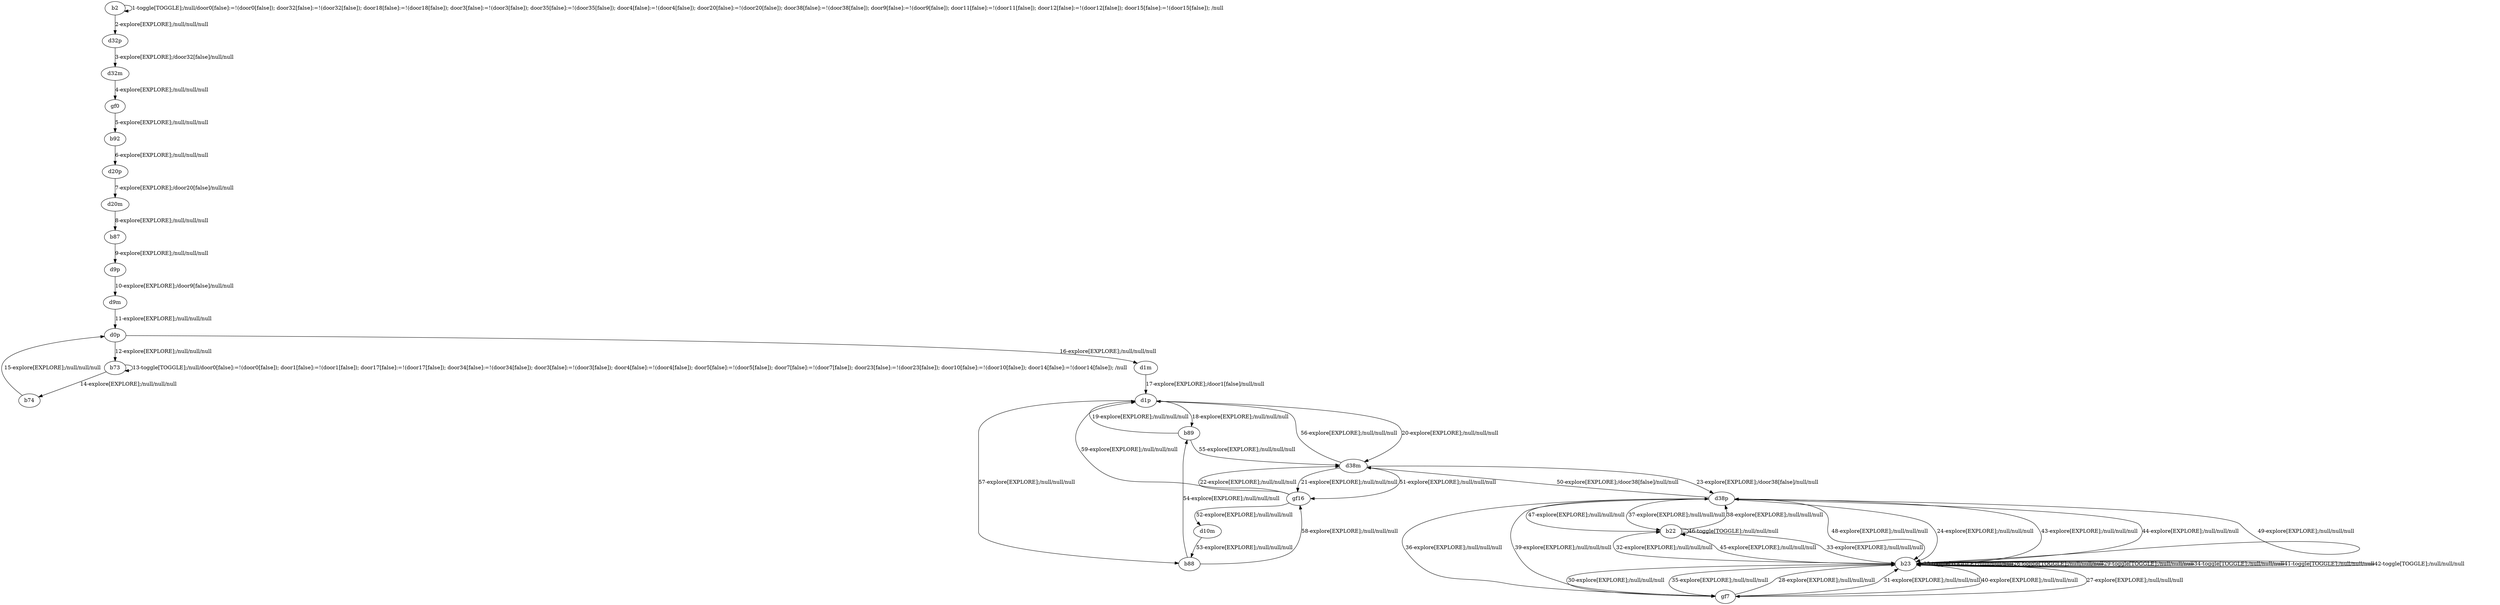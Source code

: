 # Total number of goals covered by this test: 11
# b23 --> b22
# gf7 --> b23
# b23 --> d38p
# b22 --> d38p
# b23 --> gf7
# b88 --> gf16
# b22 --> b22
# d38p --> b22
# b23 --> b23
# b22 --> b23
# d38p --> b23

digraph g {
"b2" -> "b2" [label = "1-toggle[TOGGLE];/null/door0[false]:=!(door0[false]); door32[false]:=!(door32[false]); door18[false]:=!(door18[false]); door3[false]:=!(door3[false]); door35[false]:=!(door35[false]); door4[false]:=!(door4[false]); door20[false]:=!(door20[false]); door38[false]:=!(door38[false]); door9[false]:=!(door9[false]); door11[false]:=!(door11[false]); door12[false]:=!(door12[false]); door15[false]:=!(door15[false]); /null"];
"b2" -> "d32p" [label = "2-explore[EXPLORE];/null/null/null"];
"d32p" -> "d32m" [label = "3-explore[EXPLORE];/door32[false]/null/null"];
"d32m" -> "gf0" [label = "4-explore[EXPLORE];/null/null/null"];
"gf0" -> "b92" [label = "5-explore[EXPLORE];/null/null/null"];
"b92" -> "d20p" [label = "6-explore[EXPLORE];/null/null/null"];
"d20p" -> "d20m" [label = "7-explore[EXPLORE];/door20[false]/null/null"];
"d20m" -> "b87" [label = "8-explore[EXPLORE];/null/null/null"];
"b87" -> "d9p" [label = "9-explore[EXPLORE];/null/null/null"];
"d9p" -> "d9m" [label = "10-explore[EXPLORE];/door9[false]/null/null"];
"d9m" -> "d0p" [label = "11-explore[EXPLORE];/null/null/null"];
"d0p" -> "b73" [label = "12-explore[EXPLORE];/null/null/null"];
"b73" -> "b73" [label = "13-toggle[TOGGLE];/null/door0[false]:=!(door0[false]); door1[false]:=!(door1[false]); door17[false]:=!(door17[false]); door34[false]:=!(door34[false]); door3[false]:=!(door3[false]); door4[false]:=!(door4[false]); door5[false]:=!(door5[false]); door7[false]:=!(door7[false]); door23[false]:=!(door23[false]); door10[false]:=!(door10[false]); door14[false]:=!(door14[false]); /null"];
"b73" -> "b74" [label = "14-explore[EXPLORE];/null/null/null"];
"b74" -> "d0p" [label = "15-explore[EXPLORE];/null/null/null"];
"d0p" -> "d1m" [label = "16-explore[EXPLORE];/null/null/null"];
"d1m" -> "d1p" [label = "17-explore[EXPLORE];/door1[false]/null/null"];
"d1p" -> "b89" [label = "18-explore[EXPLORE];/null/null/null"];
"b89" -> "d1p" [label = "19-explore[EXPLORE];/null/null/null"];
"d1p" -> "d38m" [label = "20-explore[EXPLORE];/null/null/null"];
"d38m" -> "gf16" [label = "21-explore[EXPLORE];/null/null/null"];
"gf16" -> "d38m" [label = "22-explore[EXPLORE];/null/null/null"];
"d38m" -> "d38p" [label = "23-explore[EXPLORE];/door38[false]/null/null"];
"d38p" -> "b23" [label = "24-explore[EXPLORE];/null/null/null"];
"b23" -> "b23" [label = "25-toggle[TOGGLE];/null/null/null"];
"b23" -> "b23" [label = "26-toggle[TOGGLE];/null/null/null"];
"b23" -> "gf7" [label = "27-explore[EXPLORE];/null/null/null"];
"gf7" -> "b23" [label = "28-explore[EXPLORE];/null/null/null"];
"b23" -> "b23" [label = "29-toggle[TOGGLE];/null/null/null"];
"b23" -> "gf7" [label = "30-explore[EXPLORE];/null/null/null"];
"gf7" -> "b23" [label = "31-explore[EXPLORE];/null/null/null"];
"b23" -> "b22" [label = "32-explore[EXPLORE];/null/null/null"];
"b22" -> "b23" [label = "33-explore[EXPLORE];/null/null/null"];
"b23" -> "b23" [label = "34-toggle[TOGGLE];/null/null/null"];
"b23" -> "gf7" [label = "35-explore[EXPLORE];/null/null/null"];
"gf7" -> "d38p" [label = "36-explore[EXPLORE];/null/null/null"];
"d38p" -> "b22" [label = "37-explore[EXPLORE];/null/null/null"];
"b22" -> "d38p" [label = "38-explore[EXPLORE];/null/null/null"];
"d38p" -> "gf7" [label = "39-explore[EXPLORE];/null/null/null"];
"gf7" -> "b23" [label = "40-explore[EXPLORE];/null/null/null"];
"b23" -> "b23" [label = "41-toggle[TOGGLE];/null/null/null"];
"b23" -> "b23" [label = "42-toggle[TOGGLE];/null/null/null"];
"b23" -> "d38p" [label = "43-explore[EXPLORE];/null/null/null"];
"d38p" -> "b23" [label = "44-explore[EXPLORE];/null/null/null"];
"b23" -> "b22" [label = "45-explore[EXPLORE];/null/null/null"];
"b22" -> "b22" [label = "46-toggle[TOGGLE];/null/null/null"];
"b22" -> "d38p" [label = "47-explore[EXPLORE];/null/null/null"];
"d38p" -> "b23" [label = "48-explore[EXPLORE];/null/null/null"];
"b23" -> "d38p" [label = "49-explore[EXPLORE];/null/null/null"];
"d38p" -> "d38m" [label = "50-explore[EXPLORE];/door38[false]/null/null"];
"d38m" -> "gf16" [label = "51-explore[EXPLORE];/null/null/null"];
"gf16" -> "d10m" [label = "52-explore[EXPLORE];/null/null/null"];
"d10m" -> "b88" [label = "53-explore[EXPLORE];/null/null/null"];
"b88" -> "b89" [label = "54-explore[EXPLORE];/null/null/null"];
"b89" -> "d38m" [label = "55-explore[EXPLORE];/null/null/null"];
"d38m" -> "d1p" [label = "56-explore[EXPLORE];/null/null/null"];
"d1p" -> "b88" [label = "57-explore[EXPLORE];/null/null/null"];
"b88" -> "gf16" [label = "58-explore[EXPLORE];/null/null/null"];
"gf16" -> "d1p" [label = "59-explore[EXPLORE];/null/null/null"];
}